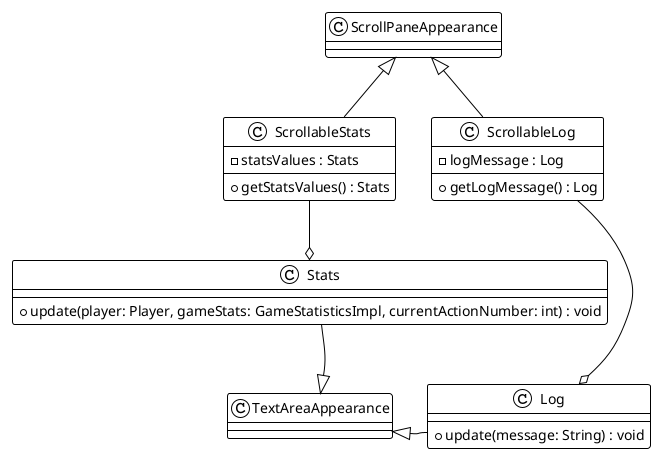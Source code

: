 @startuml StatsLog
!theme plain
class Log extends TextAreaAppearance {
    + update(message: String) : void
}
Log -down[hidden] TextAreaAppearance
class Stats extends TextAreaAppearance {
    + update(player: Player, gameStats: GameStatisticsImpl, currentActionNumber: int) : void
}
class ScrollableLog extends ScrollPaneAppearance {
    - logMessage : Log
    + getLogMessage() : Log
}
class ScrollableStats extends ScrollPaneAppearance  {
    - statsValues : Stats
    + getStatsValues() : Stats
}
ScrollableStats -down-o Stats
ScrollableLog -down-o Log
ScrollableLog -down[hidden]-o Stats
TextAreaAppearance -up[hidden]-o Stats
TextAreaAppearance -up[hidden]-o Log
@enduml

@startuml GameStatistics
!theme plain
interface GameStatistics {
    increaseKilledEnemies() : void
    increaseCompletedRooms() : void
    increaseCollectedArtefacts() : void
    increaseAttackActionCounter() : void
    increaseMoveActionCounter() : void
    getKilledEnemies() : int
    getCompletedRooms() : int
    getCollectedArtefacts() : int
    getAttackActionCounter() : int
    getMoveActionCounter() : int
}
class GameStatisticsImpl implements GameStatistics
@enduml

